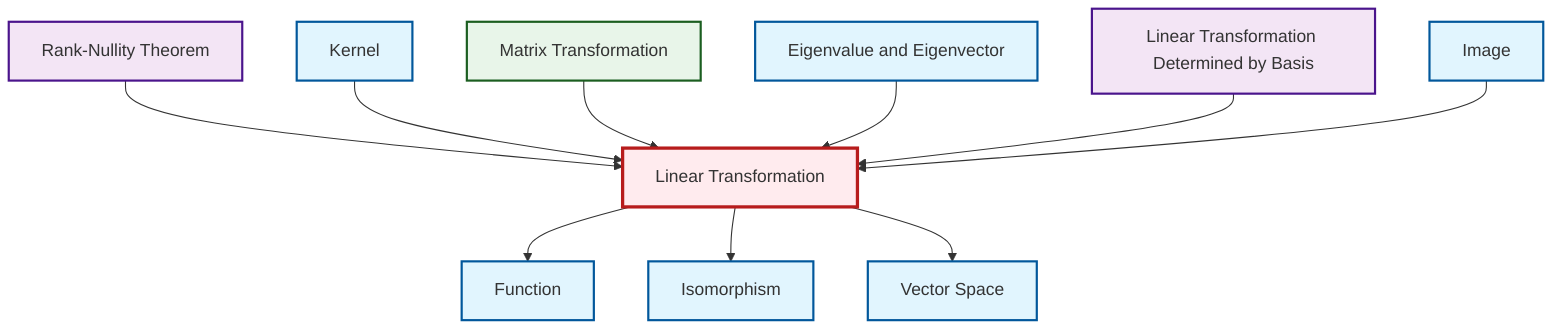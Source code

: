 graph TD
    classDef definition fill:#e1f5fe,stroke:#01579b,stroke-width:2px
    classDef theorem fill:#f3e5f5,stroke:#4a148c,stroke-width:2px
    classDef axiom fill:#fff3e0,stroke:#e65100,stroke-width:2px
    classDef example fill:#e8f5e9,stroke:#1b5e20,stroke-width:2px
    classDef current fill:#ffebee,stroke:#b71c1c,stroke-width:3px
    ex-matrix-transformation["Matrix Transformation"]:::example
    def-image["Image"]:::definition
    def-function["Function"]:::definition
    def-eigenvalue-eigenvector["Eigenvalue and Eigenvector"]:::definition
    def-linear-transformation["Linear Transformation"]:::definition
    def-vector-space["Vector Space"]:::definition
    thm-rank-nullity["Rank-Nullity Theorem"]:::theorem
    thm-linear-transformation-basis["Linear Transformation Determined by Basis"]:::theorem
    def-kernel["Kernel"]:::definition
    def-isomorphism["Isomorphism"]:::definition
    thm-rank-nullity --> def-linear-transformation
    def-kernel --> def-linear-transformation
    def-linear-transformation --> def-function
    def-linear-transformation --> def-isomorphism
    ex-matrix-transformation --> def-linear-transformation
    def-linear-transformation --> def-vector-space
    def-eigenvalue-eigenvector --> def-linear-transformation
    thm-linear-transformation-basis --> def-linear-transformation
    def-image --> def-linear-transformation
    class def-linear-transformation current
